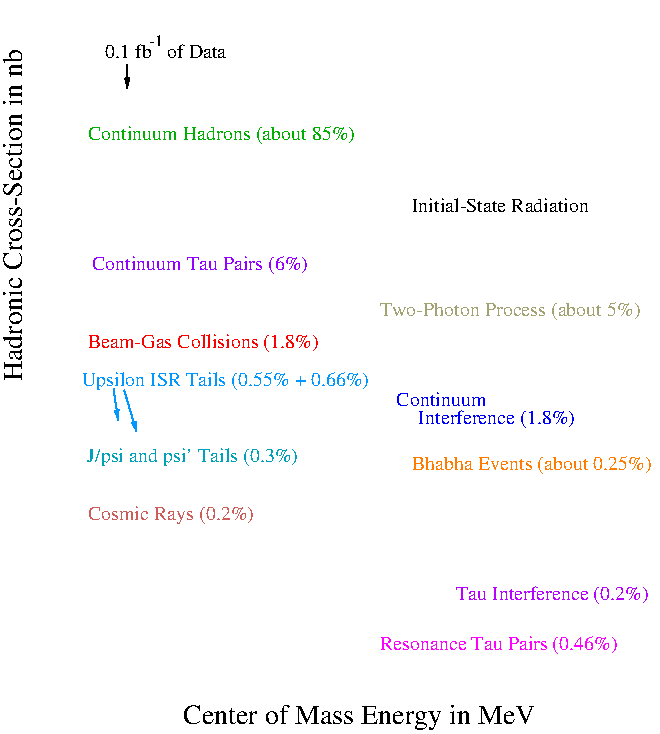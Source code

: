 #FIG 3.2
Landscape
Center
Inches
Letter  
100.00
Single
-2
1200 2
0 32 #00b000
0 33 #9400ff
0 34 #a2a272
0 35 #ff0000
0 36 #0098ff
0 37 #00a1ba
0 38 #ff7c00
0 39 #cb5e5b
0 40 #ff00ff
0 41 #0000ff
0 42 #b700ff
6 8475 8325 9975 8550
2 2 0 0 41 7 53 0 20 0.000 0 0 -1 0 0 5
	 8516 8357 9236 8357 9236 8492 8516 8492 8516 8357
4 0 42 50 0 0 10 0.0000 4 135 1470 8475 8475 Tau Interference (0.2%)\001
-6
6 7875 8700 9675 8925
2 2 0 0 41 7 53 0 20 0.000 0 0 -1 0 0 5
	 8576 8732 9551 8732 9551 8897 8576 8897 8576 8732
4 0 40 50 0 0 10 0.0000 4 135 1770 7905 8850 Resonance Tau Pairs (0.46%)\001
-6
6 8100 7350 9975 7575
2 2 0 0 0 7 53 0 20 0.000 0 0 -1 0 0 5
	 8141 7376 9932 7376 9932 7519 8141 7519 8141 7376
4 0 38 50 0 0 10 0.0000 4 135 1800 8145 7500 Bhabha Events (about 0.25%)\001
-6
6 5700 7275 7350 7500
2 2 0 0 41 7 53 0 20 0.000 0 0 -1 0 0 5
	 5798 7309 6908 7309 6908 7489 5798 7489 5798 7309
4 0 37 50 0 0 10 0.0000 4 135 1575 5712 7442 J/psi and psi' Tails (0.3%)\001
-6
6 5850 6825 6150 7275
2 1 0 1 36 7 50 0 -1 0.000 0 0 -1 1 0 2
	0 0 1.00 30.00 60.00
	 5908 6893 5943 7126
2 1 0 1 36 7 50 0 -1 0.000 0 0 -1 1 0 2
	0 0 1.00 30.00 60.00
	 5988 6901 6080 7211
-6
2 1 0 1 0 7 53 0 20 0.000 0 0 -1 1 0 2
	0 0 1.00 30.00 60.00
	 6011 4457 6011 4637
2 2 0 0 0 7 53 0 20 0.000 0 0 -1 0 0 5
	 6840 6465 7560 6465 7560 6585 6840 6585 6840 6465
2 5 0 1 0 -1 55 0 -1 0.000 0 0 -1 0 0 5
	0 plot_em_all2_revisiontail.eps
	 5175 3975 9975 3975 9975 9175 5175 9175 5175 3975
2 2 0 0 0 7 53 0 20 0.000 0 0 -1 0 0 5
	 6120 7755 6945 7755 6945 7860 6120 7860 6120 7755
2 2 0 0 0 7 53 0 20 0.000 0 0 -1 0 0 5
	 6915 7440 6690 7440 6690 7335 6915 7335 6915 7440
2 2 0 0 0 7 53 0 20 0.000 0 0 -1 0 0 5
	 6765 6750 6990 6750 6990 6885 6765 6885 6765 6750
2 2 0 0 0 7 53 0 20 0.000 0 0 -1 0 0 5
	 6825 6480 7065 6480 7065 6600 6825 6600 6825 6480
2 2 0 0 0 7 53 0 20 0.000 0 0 -1 0 0 5
	 6885 5865 7275 5865 7275 6015 6885 6015 6885 5865
2 2 0 0 0 7 53 0 20 0.000 0 0 -1 0 0 5
	 8640 6240 9510 6240 9510 6360 8640 6360 8640 6240
2 2 0 0 0 7 53 0 20 0.000 0 0 -1 0 0 5
	 5970 7785 6540 7785 6540 7875 5970 7875 5970 7785
4 0 34 50 0 0 10 0.0000 4 135 2010 7905 6345 Two-Photon Process (about 5%)\001
4 0 0 53 0 0 10 0.0000 4 105 900 5846 4412 0.1 fb   of Data\001
4 0 0 53 0 0 8 0.0000 4 75 105 6176 4322 -1\001
4 0 39 50 0 0 10 0.0000 4 135 1260 5715 7875 Cosmic Rays (0.2%)\001
4 0 33 50 0 0 10 0.0000 4 135 1650 5745 6000 Continuum Tau Pairs (6%)\001
4 0 32 50 0 0 10 0.0000 4 135 2055 5715 5025 Continuum Hadrons (about 85%)\001
4 1 0 53 0 0 14 0.0000 4 195 2685 7751 9407 Center of Mass Energy in MeV\001
4 1 0 53 0 0 14 1.5708 4 150 2520 5223 5589 Hadronic Cross-Section in nb\001
4 0 35 50 0 0 10 0.0000 4 135 1770 5715 6585 Beam-Gas Collisions (1.8%)\001
4 0 36 50 0 0 10 0.0000 4 135 2205 5670 6870 Upsilon ISR Tails (0.55% + 0.66%)\001
4 0 41 50 0 0 10 0.0000 4 135 1215 8195 7158 Interference (1.8%)\001
4 0 41 50 0 0 10 0.0000 4 105 705 8030 7023 Continuum\001
4 0 0 53 0 0 10 0.0000 4 105 1410 8145 5565 Initial-State Radiation\001
